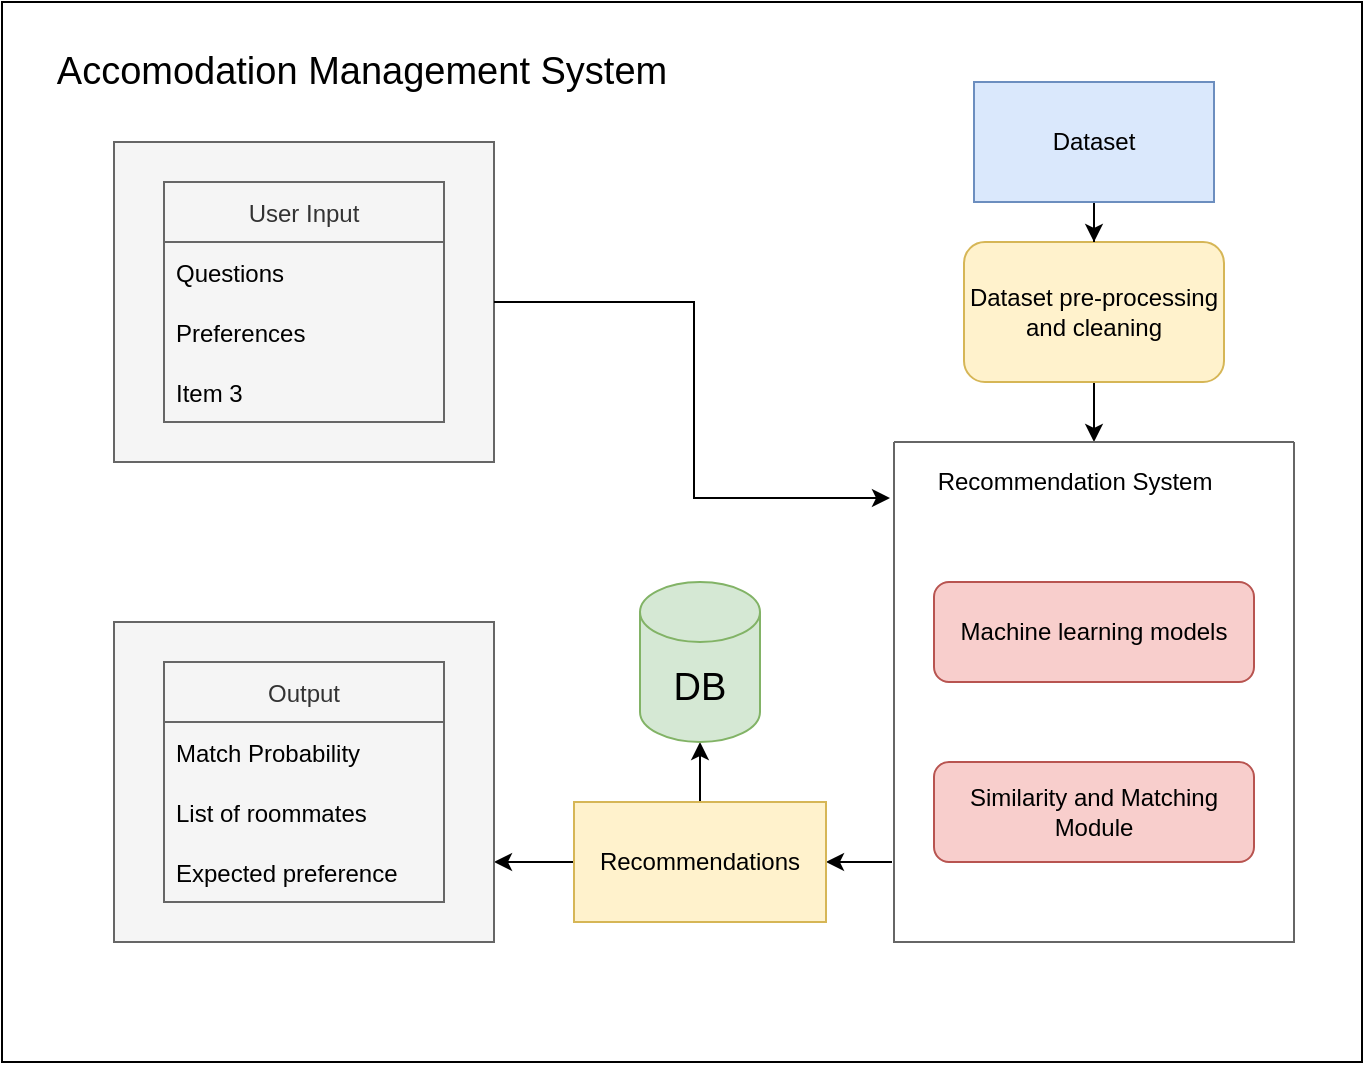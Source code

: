 <mxfile version="20.1.1" type="github">
  <diagram id="C5RBs43oDa-KdzZeNtuy" name="Page-1">
    <mxGraphModel dx="782" dy="696" grid="1" gridSize="10" guides="1" tooltips="1" connect="1" arrows="1" fold="1" page="1" pageScale="1" pageWidth="827" pageHeight="1169" math="0" shadow="0">
      <root>
        <mxCell id="WIyWlLk6GJQsqaUBKTNV-0" />
        <mxCell id="WIyWlLk6GJQsqaUBKTNV-1" parent="WIyWlLk6GJQsqaUBKTNV-0" />
        <mxCell id="_qSmLomELiyoDALrIAwL-22" value="" style="rounded=0;whiteSpace=wrap;html=1;" parent="WIyWlLk6GJQsqaUBKTNV-1" vertex="1">
          <mxGeometry x="74" y="440" width="680" height="530" as="geometry" />
        </mxCell>
        <mxCell id="_qSmLomELiyoDALrIAwL-10" style="edgeStyle=orthogonalEdgeStyle;rounded=0;orthogonalLoop=1;jettySize=auto;html=1;entryX=0.5;entryY=0;entryDx=0;entryDy=0;" parent="WIyWlLk6GJQsqaUBKTNV-1" source="_qSmLomELiyoDALrIAwL-3" target="_qSmLomELiyoDALrIAwL-6" edge="1">
          <mxGeometry relative="1" as="geometry" />
        </mxCell>
        <mxCell id="_qSmLomELiyoDALrIAwL-3" value="Dataset pre-processing and cleaning " style="rounded=1;whiteSpace=wrap;html=1;fillColor=#fff2cc;strokeColor=#d6b656;" parent="WIyWlLk6GJQsqaUBKTNV-1" vertex="1">
          <mxGeometry x="555" y="560" width="130" height="70" as="geometry" />
        </mxCell>
        <mxCell id="_qSmLomELiyoDALrIAwL-5" style="edgeStyle=orthogonalEdgeStyle;rounded=0;orthogonalLoop=1;jettySize=auto;html=1;entryX=0.5;entryY=0;entryDx=0;entryDy=0;" parent="WIyWlLk6GJQsqaUBKTNV-1" source="_qSmLomELiyoDALrIAwL-4" target="_qSmLomELiyoDALrIAwL-3" edge="1">
          <mxGeometry relative="1" as="geometry" />
        </mxCell>
        <mxCell id="g6bQtMEA0Wf18aIE_LI_-16" style="edgeStyle=orthogonalEdgeStyle;rounded=0;orthogonalLoop=1;jettySize=auto;html=1;exitX=-0.005;exitY=0.84;exitDx=0;exitDy=0;exitPerimeter=0;" edge="1" parent="WIyWlLk6GJQsqaUBKTNV-1" source="_qSmLomELiyoDALrIAwL-6" target="_qSmLomELiyoDALrIAwL-8">
          <mxGeometry relative="1" as="geometry" />
        </mxCell>
        <mxCell id="_qSmLomELiyoDALrIAwL-6" value="" style="swimlane;startSize=0;fillColor=#f5f5f5;strokeColor=#666666;fontColor=#333333;" parent="WIyWlLk6GJQsqaUBKTNV-1" vertex="1">
          <mxGeometry x="520" y="660" width="200" height="250" as="geometry" />
        </mxCell>
        <mxCell id="_qSmLomELiyoDALrIAwL-7" value="Recommendation System" style="text;html=1;align=center;verticalAlign=middle;resizable=0;points=[];autosize=1;strokeColor=none;fillColor=none;" parent="_qSmLomELiyoDALrIAwL-6" vertex="1">
          <mxGeometry x="10" y="5" width="160" height="30" as="geometry" />
        </mxCell>
        <mxCell id="_qSmLomELiyoDALrIAwL-9" value="Machine learning models" style="rounded=1;whiteSpace=wrap;html=1;fillColor=#f8cecc;strokeColor=#b85450;" parent="_qSmLomELiyoDALrIAwL-6" vertex="1">
          <mxGeometry x="20" y="70" width="160" height="50" as="geometry" />
        </mxCell>
        <mxCell id="_qSmLomELiyoDALrIAwL-20" value="Similarity and Matching Module" style="rounded=1;whiteSpace=wrap;html=1;fillColor=#f8cecc;strokeColor=#b85450;" parent="_qSmLomELiyoDALrIAwL-6" vertex="1">
          <mxGeometry x="20" y="160" width="160" height="50" as="geometry" />
        </mxCell>
        <mxCell id="_qSmLomELiyoDALrIAwL-12" style="edgeStyle=orthogonalEdgeStyle;rounded=0;orthogonalLoop=1;jettySize=auto;html=1;exitX=1;exitY=0.5;exitDx=0;exitDy=0;entryX=1;entryY=0.5;entryDx=0;entryDy=0;" parent="WIyWlLk6GJQsqaUBKTNV-1" source="_qSmLomELiyoDALrIAwL-8" target="_qSmLomELiyoDALrIAwL-8" edge="1">
          <mxGeometry relative="1" as="geometry">
            <Array as="points" />
          </mxGeometry>
        </mxCell>
        <mxCell id="g6bQtMEA0Wf18aIE_LI_-17" style="edgeStyle=orthogonalEdgeStyle;rounded=0;orthogonalLoop=1;jettySize=auto;html=1;entryX=1;entryY=0.75;entryDx=0;entryDy=0;" edge="1" parent="WIyWlLk6GJQsqaUBKTNV-1" source="_qSmLomELiyoDALrIAwL-8" target="g6bQtMEA0Wf18aIE_LI_-8">
          <mxGeometry relative="1" as="geometry" />
        </mxCell>
        <mxCell id="g6bQtMEA0Wf18aIE_LI_-22" style="edgeStyle=orthogonalEdgeStyle;rounded=0;orthogonalLoop=1;jettySize=auto;html=1;fontSize=19;" edge="1" parent="WIyWlLk6GJQsqaUBKTNV-1" source="_qSmLomELiyoDALrIAwL-8" target="g6bQtMEA0Wf18aIE_LI_-20">
          <mxGeometry relative="1" as="geometry" />
        </mxCell>
        <mxCell id="_qSmLomELiyoDALrIAwL-8" value="Recommendations" style="rounded=0;whiteSpace=wrap;html=1;fillColor=#fff2cc;strokeColor=#d6b656;" parent="WIyWlLk6GJQsqaUBKTNV-1" vertex="1">
          <mxGeometry x="360" y="840" width="126" height="60" as="geometry" />
        </mxCell>
        <mxCell id="_qSmLomELiyoDALrIAwL-4" value="Dataset" style="rounded=0;whiteSpace=wrap;html=1;fillColor=#dae8fc;strokeColor=#6c8ebf;" parent="WIyWlLk6GJQsqaUBKTNV-1" vertex="1">
          <mxGeometry x="560" y="480" width="120" height="60" as="geometry" />
        </mxCell>
        <mxCell id="g6bQtMEA0Wf18aIE_LI_-6" value="" style="group;fillColor=#e1d5e7;strokeColor=#9673a6;" vertex="1" connectable="0" parent="WIyWlLk6GJQsqaUBKTNV-1">
          <mxGeometry x="130" y="510" width="190" height="160" as="geometry" />
        </mxCell>
        <mxCell id="g6bQtMEA0Wf18aIE_LI_-1" value="" style="rounded=0;whiteSpace=wrap;html=1;fillColor=#f5f5f5;strokeColor=#666666;fontColor=#333333;" vertex="1" parent="g6bQtMEA0Wf18aIE_LI_-6">
          <mxGeometry width="190" height="160" as="geometry" />
        </mxCell>
        <mxCell id="g6bQtMEA0Wf18aIE_LI_-2" value="User Input" style="swimlane;fontStyle=0;childLayout=stackLayout;horizontal=1;startSize=30;horizontalStack=0;resizeParent=1;resizeParentMax=0;resizeLast=0;collapsible=1;marginBottom=0;fillColor=#f5f5f5;fontColor=#333333;strokeColor=#666666;" vertex="1" parent="g6bQtMEA0Wf18aIE_LI_-6">
          <mxGeometry x="25" y="20" width="140" height="120" as="geometry" />
        </mxCell>
        <mxCell id="g6bQtMEA0Wf18aIE_LI_-3" value="Questions" style="text;strokeColor=none;fillColor=none;align=left;verticalAlign=middle;spacingLeft=4;spacingRight=4;overflow=hidden;points=[[0,0.5],[1,0.5]];portConstraint=eastwest;rotatable=0;" vertex="1" parent="g6bQtMEA0Wf18aIE_LI_-2">
          <mxGeometry y="30" width="140" height="30" as="geometry" />
        </mxCell>
        <mxCell id="g6bQtMEA0Wf18aIE_LI_-4" value="Preferences" style="text;strokeColor=none;fillColor=none;align=left;verticalAlign=middle;spacingLeft=4;spacingRight=4;overflow=hidden;points=[[0,0.5],[1,0.5]];portConstraint=eastwest;rotatable=0;" vertex="1" parent="g6bQtMEA0Wf18aIE_LI_-2">
          <mxGeometry y="60" width="140" height="30" as="geometry" />
        </mxCell>
        <mxCell id="g6bQtMEA0Wf18aIE_LI_-5" value="Item 3" style="text;strokeColor=none;fillColor=none;align=left;verticalAlign=middle;spacingLeft=4;spacingRight=4;overflow=hidden;points=[[0,0.5],[1,0.5]];portConstraint=eastwest;rotatable=0;" vertex="1" parent="g6bQtMEA0Wf18aIE_LI_-2">
          <mxGeometry y="90" width="140" height="30" as="geometry" />
        </mxCell>
        <mxCell id="g6bQtMEA0Wf18aIE_LI_-7" value="" style="group;fillColor=#f5f5f5;fontColor=#333333;strokeColor=#666666;" vertex="1" connectable="0" parent="WIyWlLk6GJQsqaUBKTNV-1">
          <mxGeometry x="130" y="750" width="190" height="160" as="geometry" />
        </mxCell>
        <mxCell id="g6bQtMEA0Wf18aIE_LI_-8" value="" style="rounded=0;whiteSpace=wrap;html=1;fillColor=#f5f5f5;fontColor=#333333;strokeColor=#666666;" vertex="1" parent="g6bQtMEA0Wf18aIE_LI_-7">
          <mxGeometry width="190" height="160" as="geometry" />
        </mxCell>
        <mxCell id="g6bQtMEA0Wf18aIE_LI_-9" value="Output" style="swimlane;fontStyle=0;childLayout=stackLayout;horizontal=1;startSize=30;horizontalStack=0;resizeParent=1;resizeParentMax=0;resizeLast=0;collapsible=1;marginBottom=0;fillColor=#f5f5f5;fontColor=#333333;strokeColor=#666666;" vertex="1" parent="g6bQtMEA0Wf18aIE_LI_-7">
          <mxGeometry x="25" y="20" width="140" height="120" as="geometry">
            <mxRectangle x="25" y="20" width="71" height="30" as="alternateBounds" />
          </mxGeometry>
        </mxCell>
        <mxCell id="g6bQtMEA0Wf18aIE_LI_-10" value="Match Probability" style="text;strokeColor=none;fillColor=none;align=left;verticalAlign=middle;spacingLeft=4;spacingRight=4;overflow=hidden;points=[[0,0.5],[1,0.5]];portConstraint=eastwest;rotatable=0;" vertex="1" parent="g6bQtMEA0Wf18aIE_LI_-9">
          <mxGeometry y="30" width="140" height="30" as="geometry" />
        </mxCell>
        <mxCell id="g6bQtMEA0Wf18aIE_LI_-11" value="List of roommates" style="text;strokeColor=none;fillColor=none;align=left;verticalAlign=middle;spacingLeft=4;spacingRight=4;overflow=hidden;points=[[0,0.5],[1,0.5]];portConstraint=eastwest;rotatable=0;" vertex="1" parent="g6bQtMEA0Wf18aIE_LI_-9">
          <mxGeometry y="60" width="140" height="30" as="geometry" />
        </mxCell>
        <mxCell id="g6bQtMEA0Wf18aIE_LI_-12" value="Expected preference" style="text;strokeColor=none;fillColor=none;align=left;verticalAlign=middle;spacingLeft=4;spacingRight=4;overflow=hidden;points=[[0,0.5],[1,0.5]];portConstraint=eastwest;rotatable=0;" vertex="1" parent="g6bQtMEA0Wf18aIE_LI_-9">
          <mxGeometry y="90" width="140" height="30" as="geometry" />
        </mxCell>
        <mxCell id="g6bQtMEA0Wf18aIE_LI_-18" style="edgeStyle=orthogonalEdgeStyle;rounded=0;orthogonalLoop=1;jettySize=auto;html=1;entryX=-0.01;entryY=0.112;entryDx=0;entryDy=0;entryPerimeter=0;" edge="1" parent="WIyWlLk6GJQsqaUBKTNV-1" source="g6bQtMEA0Wf18aIE_LI_-1" target="_qSmLomELiyoDALrIAwL-6">
          <mxGeometry relative="1" as="geometry" />
        </mxCell>
        <mxCell id="g6bQtMEA0Wf18aIE_LI_-19" value="Accomodation Management System" style="text;html=1;strokeColor=none;fillColor=none;align=center;verticalAlign=middle;whiteSpace=wrap;rounded=0;strokeWidth=1;fontSize=19;" vertex="1" parent="WIyWlLk6GJQsqaUBKTNV-1">
          <mxGeometry x="94" y="460" width="320" height="30" as="geometry" />
        </mxCell>
        <mxCell id="g6bQtMEA0Wf18aIE_LI_-20" value="DB" style="shape=cylinder3;whiteSpace=wrap;html=1;boundedLbl=1;backgroundOutline=1;size=15;fontSize=19;strokeWidth=1;fillColor=#d5e8d4;strokeColor=#82b366;" vertex="1" parent="WIyWlLk6GJQsqaUBKTNV-1">
          <mxGeometry x="393" y="730" width="60" height="80" as="geometry" />
        </mxCell>
      </root>
    </mxGraphModel>
  </diagram>
</mxfile>
